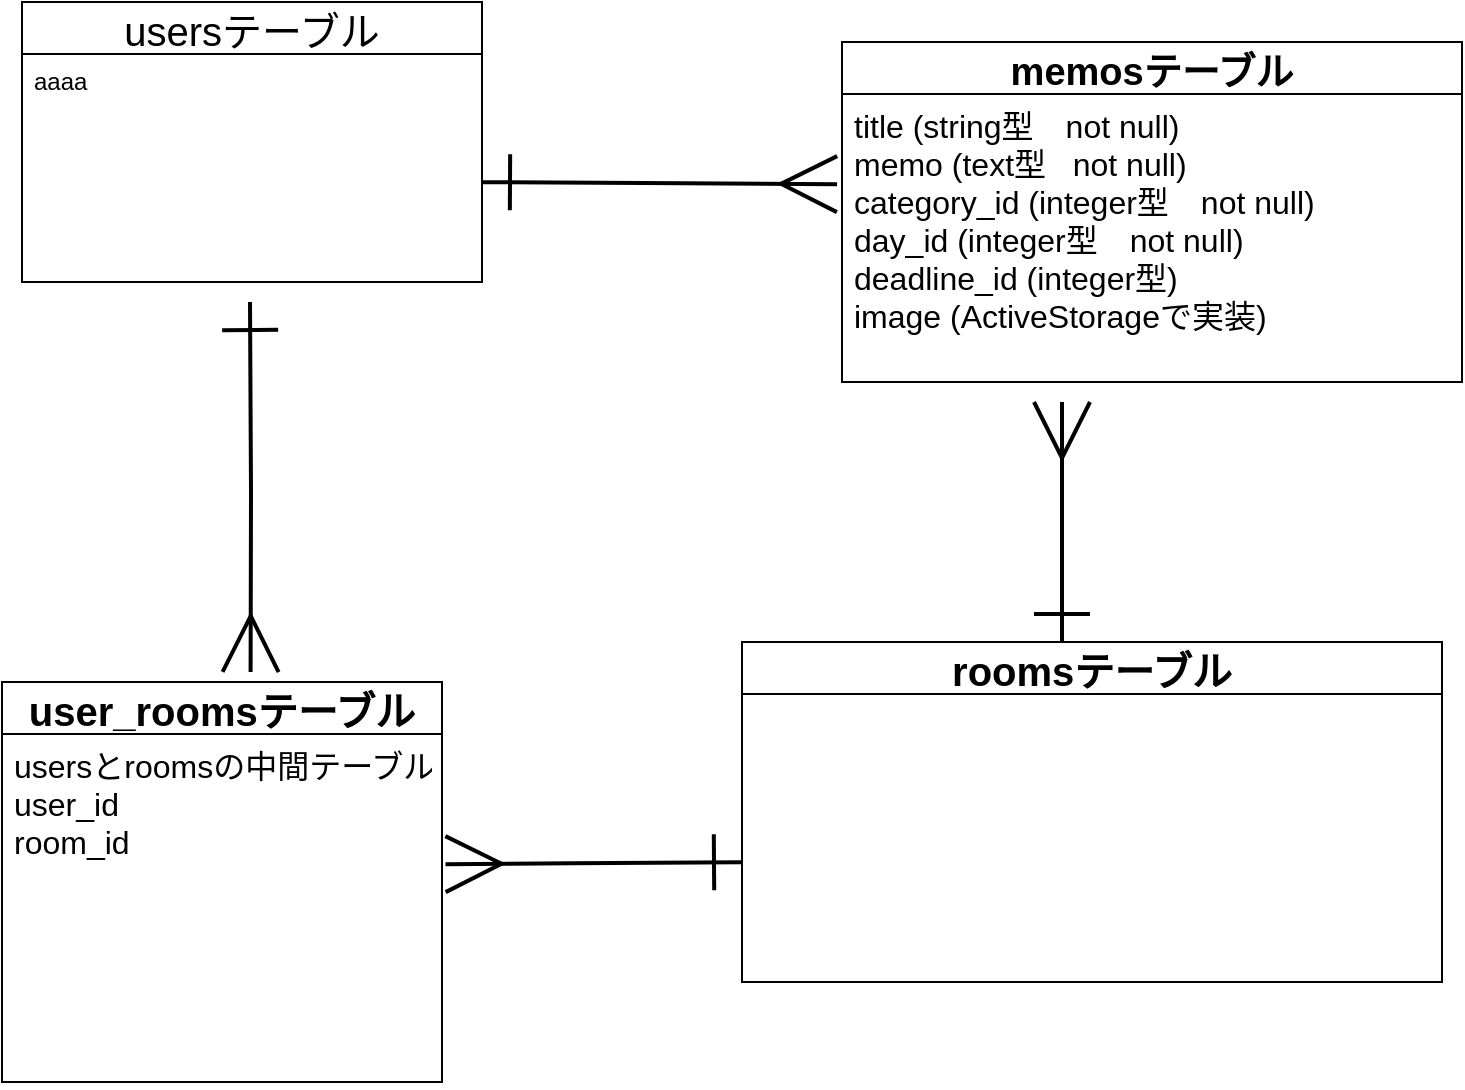 <mxfile>
    <diagram id="8_2MCsJNo3tNkMmD_tmq" name="ページ1">
        <mxGraphModel dx="971" dy="907" grid="1" gridSize="10" guides="1" tooltips="1" connect="1" arrows="1" fold="1" page="1" pageScale="1" pageWidth="827" pageHeight="1169" math="0" shadow="0">
            <root>
                <mxCell id="0"/>
                <mxCell id="1" parent="0"/>
                <mxCell id="8" value="memosテーブル" style="swimlane;fontStyle=1;childLayout=stackLayout;horizontal=1;startSize=26;horizontalStack=0;resizeParent=1;resizeParentMax=0;resizeLast=0;collapsible=1;marginBottom=0;align=center;fontSize=19;" vertex="1" parent="1">
                    <mxGeometry x="500" y="30" width="310" height="170" as="geometry"/>
                </mxCell>
                <mxCell id="9" value="title (string型　not null)  &#10;memo (text型   not null) &#10;category_id (integer型　not null)&#10;day_id (integer型　not null)&#10;deadline_id (integer型)&#10;image (ActiveStorageで実装)" style="text;strokeColor=none;fillColor=none;spacingLeft=4;spacingRight=4;overflow=hidden;rotatable=0;points=[[0,0.5],[1,0.5]];portConstraint=eastwest;fontSize=16;" vertex="1" parent="8">
                    <mxGeometry y="26" width="310" height="144" as="geometry"/>
                </mxCell>
                <mxCell id="34" style="edgeStyle=orthogonalEdgeStyle;rounded=0;orthogonalLoop=1;jettySize=auto;html=1;entryX=0.565;entryY=-0.025;entryDx=0;entryDy=0;entryPerimeter=0;fontSize=16;fontStyle=0;strokeWidth=2;startArrow=ERone;startFill=0;endArrow=ERmany;endFill=0;endSize=25;startSize=25;" edge="1" parent="1" target="29">
                    <mxGeometry relative="1" as="geometry">
                        <mxPoint x="204" y="160" as="sourcePoint"/>
                    </mxGeometry>
                </mxCell>
                <mxCell id="37" style="edgeStyle=orthogonalEdgeStyle;curved=0;rounded=1;sketch=0;orthogonalLoop=1;jettySize=auto;html=1;entryX=-0.008;entryY=0.313;entryDx=0;entryDy=0;entryPerimeter=0;startArrow=ERone;startFill=0;startSize=25;endArrow=ERmany;endFill=0;endSize=25;strokeWidth=2;" edge="1" parent="1" target="9">
                    <mxGeometry relative="1" as="geometry">
                        <mxPoint x="320" y="100.067" as="sourcePoint"/>
                    </mxGeometry>
                </mxCell>
                <mxCell id="35" style="edgeStyle=orthogonalEdgeStyle;curved=0;rounded=1;sketch=0;orthogonalLoop=1;jettySize=auto;html=1;entryX=1.008;entryY=0.374;entryDx=0;entryDy=0;entryPerimeter=0;startSize=25;endSize=25;strokeWidth=2;endArrow=ERmany;endFill=0;startArrow=ERone;startFill=0;" edge="1" parent="1" target="30">
                    <mxGeometry relative="1" as="geometry">
                        <mxPoint x="450" y="440.067" as="sourcePoint"/>
                    </mxGeometry>
                </mxCell>
                <mxCell id="38" style="edgeStyle=orthogonalEdgeStyle;curved=0;rounded=1;sketch=0;orthogonalLoop=1;jettySize=auto;html=1;startArrow=ERone;startFill=0;startSize=25;endArrow=ERmany;endFill=0;endSize=25;strokeWidth=2;" edge="1" parent="1">
                    <mxGeometry relative="1" as="geometry">
                        <mxPoint x="610" y="210" as="targetPoint"/>
                        <mxPoint x="610" y="330" as="sourcePoint"/>
                    </mxGeometry>
                </mxCell>
                <mxCell id="29" value="user_roomsテーブル" style="swimlane;fontStyle=1;childLayout=stackLayout;horizontal=1;startSize=26;horizontalStack=0;resizeParent=1;resizeParentMax=0;resizeLast=0;collapsible=1;marginBottom=0;align=center;fontSize=20;" vertex="1" parent="1">
                    <mxGeometry x="80" y="350" width="220" height="200" as="geometry"/>
                </mxCell>
                <mxCell id="30" value="usersとroomsの中間テーブル&#10;user_id&#10;room_id" style="text;strokeColor=none;fillColor=none;spacingLeft=4;spacingRight=4;overflow=hidden;rotatable=0;points=[[0,0.5],[1,0.5]];portConstraint=eastwest;fontSize=16;" vertex="1" parent="29">
                    <mxGeometry y="26" width="220" height="174" as="geometry"/>
                </mxCell>
                <mxCell id="43" value="usersテーブル" style="swimlane;fontStyle=0;childLayout=stackLayout;horizontal=1;startSize=26;horizontalStack=0;resizeParent=1;resizeParentMax=0;resizeLast=0;collapsible=1;marginBottom=0;align=center;fontSize=20;rounded=0;sketch=0;" vertex="1" parent="1">
                    <mxGeometry x="90" y="10" width="230" height="140" as="geometry"/>
                </mxCell>
                <mxCell id="44" value="aaaa&#10;" style="text;strokeColor=none;fillColor=none;spacingLeft=4;spacingRight=4;overflow=hidden;rotatable=0;points=[[0,0.5],[1,0.5]];portConstraint=eastwest;fontSize=12;" vertex="1" parent="43">
                    <mxGeometry y="26" width="230" height="114" as="geometry"/>
                </mxCell>
                <mxCell id="47" value="roomsテーブル" style="swimlane;fontStyle=1;childLayout=stackLayout;horizontal=1;startSize=26;horizontalStack=0;resizeParent=1;resizeParentMax=0;resizeLast=0;collapsible=1;marginBottom=0;align=center;fontSize=20;rounded=0;sketch=0;" vertex="1" parent="1">
                    <mxGeometry x="450" y="330" width="350" height="170" as="geometry"/>
                </mxCell>
            </root>
        </mxGraphModel>
    </diagram>
</mxfile>
